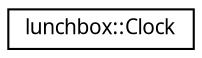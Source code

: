 digraph "Graphical Class Hierarchy"
{
  edge [fontname="Sans",fontsize="10",labelfontname="Sans",labelfontsize="10"];
  node [fontname="Sans",fontsize="10",shape=record];
  rankdir="LR";
  Node1 [label="lunchbox::Clock",height=0.2,width=0.4,color="black", fillcolor="white", style="filled",URL="$classlunchbox_1_1_clock.html",tooltip="A class for time measurements. "];
}
